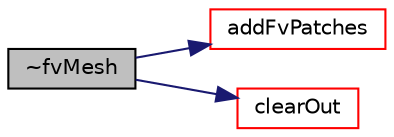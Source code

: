 digraph "~fvMesh"
{
  bgcolor="transparent";
  edge [fontname="Helvetica",fontsize="10",labelfontname="Helvetica",labelfontsize="10"];
  node [fontname="Helvetica",fontsize="10",shape=record];
  rankdir="LR";
  Node90 [label="~fvMesh",height=0.2,width=0.4,color="black", fillcolor="grey75", style="filled", fontcolor="black"];
  Node90 -> Node91 [color="midnightblue",fontsize="10",style="solid",fontname="Helvetica"];
  Node91 [label="addFvPatches",height=0.2,width=0.4,color="red",URL="$a23593.html#add115b075d7fafc792611585f5740453",tooltip="Add boundary patches. Constructor helper. "];
  Node90 -> Node171 [color="midnightblue",fontsize="10",style="solid",fontname="Helvetica"];
  Node171 [label="clearOut",height=0.2,width=0.4,color="red",URL="$a23593.html#af320697688df08f1438d37a86bcaf25d",tooltip="Clear all geometry and addressing. "];
}
